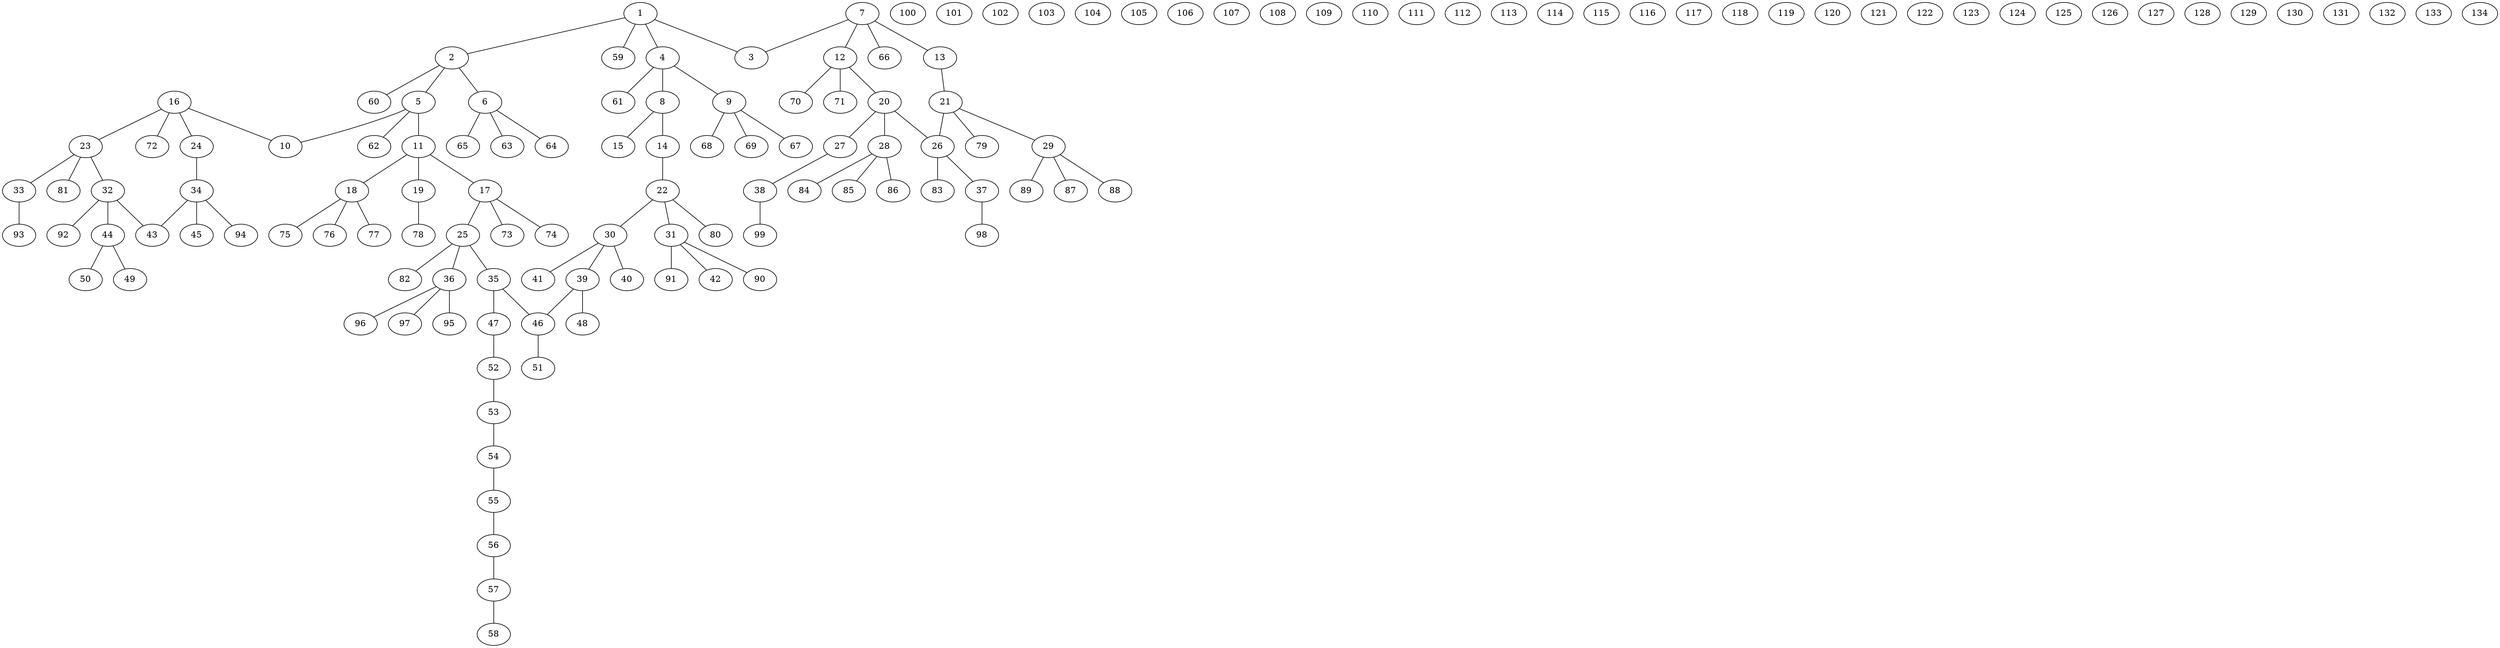 graph molecule_1875 {
	1	 [chem=C];
	2	 [chem=C];
	1 -- 2	 [valence=1];
	3	 [chem=O];
	1 -- 3	 [valence=1];
	4	 [chem=C];
	1 -- 4	 [valence=1];
	59	 [chem=H];
	1 -- 59	 [valence=1];
	5	 [chem=C];
	2 -- 5	 [valence=1];
	6	 [chem=C];
	2 -- 6	 [valence=1];
	60	 [chem=H];
	2 -- 60	 [valence=1];
	8	 [chem=C];
	4 -- 8	 [valence=1];
	9	 [chem=C];
	4 -- 9	 [valence=1];
	61	 [chem=H];
	4 -- 61	 [valence=1];
	10	 [chem=O];
	5 -- 10	 [valence=1];
	11	 [chem=C];
	5 -- 11	 [valence=1];
	62	 [chem=H];
	5 -- 62	 [valence=1];
	63	 [chem=H];
	6 -- 63	 [valence=1];
	64	 [chem=H];
	6 -- 64	 [valence=1];
	65	 [chem=H];
	6 -- 65	 [valence=1];
	7	 [chem=C];
	7 -- 3	 [valence=1];
	12	 [chem=C];
	7 -- 12	 [valence=1];
	13	 [chem=O];
	7 -- 13	 [valence=1];
	66	 [chem=H];
	7 -- 66	 [valence=1];
	14	 [chem=O];
	8 -- 14	 [valence=1];
	15	 [chem=O];
	8 -- 15	 [valence=2];
	67	 [chem=H];
	9 -- 67	 [valence=1];
	68	 [chem=H];
	9 -- 68	 [valence=1];
	69	 [chem=H];
	9 -- 69	 [valence=1];
	17	 [chem=C];
	11 -- 17	 [valence=1];
	18	 [chem=C];
	11 -- 18	 [valence=1];
	19	 [chem=O];
	11 -- 19	 [valence=1];
	20	 [chem=C];
	12 -- 20	 [valence=1];
	70	 [chem=H];
	12 -- 70	 [valence=1];
	71	 [chem=H];
	12 -- 71	 [valence=1];
	21	 [chem=C];
	13 -- 21	 [valence=1];
	22	 [chem=C];
	14 -- 22	 [valence=1];
	16	 [chem=C];
	16 -- 10	 [valence=1];
	23	 [chem=C];
	16 -- 23	 [valence=1];
	24	 [chem=O];
	16 -- 24	 [valence=1];
	72	 [chem=H];
	16 -- 72	 [valence=1];
	25	 [chem=C];
	17 -- 25	 [valence=1];
	73	 [chem=H];
	17 -- 73	 [valence=1];
	74	 [chem=H];
	17 -- 74	 [valence=1];
	75	 [chem=H];
	18 -- 75	 [valence=1];
	76	 [chem=H];
	18 -- 76	 [valence=1];
	77	 [chem=H];
	18 -- 77	 [valence=1];
	78	 [chem=H];
	19 -- 78	 [valence=1];
	26	 [chem=C];
	20 -- 26	 [valence=1];
	27	 [chem=O];
	20 -- 27	 [valence=1];
	28	 [chem=C];
	20 -- 28	 [valence=1];
	21 -- 26	 [valence=1];
	29	 [chem=C];
	21 -- 29	 [valence=1];
	79	 [chem=H];
	21 -- 79	 [valence=1];
	30	 [chem=C];
	22 -- 30	 [valence=1];
	31	 [chem=C];
	22 -- 31	 [valence=1];
	80	 [chem=H];
	22 -- 80	 [valence=1];
	32	 [chem=C];
	23 -- 32	 [valence=1];
	33	 [chem=O];
	23 -- 33	 [valence=1];
	81	 [chem=H];
	23 -- 81	 [valence=1];
	34	 [chem=C];
	24 -- 34	 [valence=1];
	35	 [chem=C];
	25 -- 35	 [valence=1];
	36	 [chem=C];
	25 -- 36	 [valence=1];
	82	 [chem=H];
	25 -- 82	 [valence=1];
	37	 [chem=O];
	26 -- 37	 [valence=1];
	83	 [chem=H];
	26 -- 83	 [valence=1];
	38	 [chem=C];
	27 -- 38	 [valence=1];
	84	 [chem=H];
	28 -- 84	 [valence=1];
	85	 [chem=H];
	28 -- 85	 [valence=1];
	86	 [chem=H];
	28 -- 86	 [valence=1];
	87	 [chem=H];
	29 -- 87	 [valence=1];
	88	 [chem=H];
	29 -- 88	 [valence=1];
	89	 [chem=H];
	29 -- 89	 [valence=1];
	39	 [chem=C];
	30 -- 39	 [valence=1];
	40	 [chem=C];
	30 -- 40	 [valence=1];
	41	 [chem=O];
	30 -- 41	 [valence=1];
	42	 [chem=C];
	31 -- 42	 [valence=1];
	90	 [chem=H];
	31 -- 90	 [valence=1];
	91	 [chem=H];
	31 -- 91	 [valence=1];
	43	 [chem=C];
	32 -- 43	 [valence=1];
	44	 [chem=N];
	32 -- 44	 [valence=1];
	92	 [chem=H];
	32 -- 92	 [valence=1];
	93	 [chem=H];
	33 -- 93	 [valence=1];
	34 -- 43	 [valence=1];
	45	 [chem=C];
	34 -- 45	 [valence=1];
	94	 [chem=H];
	34 -- 94	 [valence=1];
	46	 [chem=C];
	35 -- 46	 [valence=1];
	47	 [chem=N];
	35 -- 47	 [valence=2];
	95	 [chem=H];
	36 -- 95	 [valence=1];
	96	 [chem=H];
	36 -- 96	 [valence=1];
	97	 [chem=H];
	36 -- 97	 [valence=1];
	98	 [chem=H];
	37 -- 98	 [valence=1];
	99	 [chem=H];
	38 -- 99	 [valence=1];
	39 -- 46	 [valence=1];
	48	 [chem=O];
	39 -- 48	 [valence=1];
	49	 [chem=C];
	44 -- 49	 [valence=1];
	50	 [chem=C];
	44 -- 50	 [valence=1];
	51	 [chem=C];
	46 -- 51	 [valence=1];
	52	 [chem=O];
	47 -- 52	 [valence=1];
	53	 [chem=C];
	52 -- 53	 [valence=1];
	54	 [chem=O];
	53 -- 54	 [valence=1];
	55	 [chem=C];
	54 -- 55	 [valence=1];
	56	 [chem=C];
	55 -- 56	 [valence=1];
	57	 [chem=O];
	56 -- 57	 [valence=1];
	58	 [chem=C];
	57 -- 58	 [valence=1];
	100	 [chem=H];
	101	 [chem=H];
	102	 [chem=H];
	103	 [chem=H];
	104	 [chem=H];
	105	 [chem=H];
	106	 [chem=H];
	107	 [chem=H];
	108	 [chem=H];
	109	 [chem=H];
	110	 [chem=H];
	111	 [chem=H];
	112	 [chem=H];
	113	 [chem=H];
	114	 [chem=H];
	115	 [chem=H];
	116	 [chem=H];
	117	 [chem=H];
	118	 [chem=H];
	119	 [chem=H];
	120	 [chem=H];
	121	 [chem=H];
	122	 [chem=H];
	123	 [chem=H];
	124	 [chem=H];
	125	 [chem=H];
	126	 [chem=H];
	127	 [chem=H];
	128	 [chem=H];
	129	 [chem=H];
	130	 [chem=H];
	131	 [chem=H];
	132	 [chem=H];
	133	 [chem=H];
	134	 [chem=H];
}
